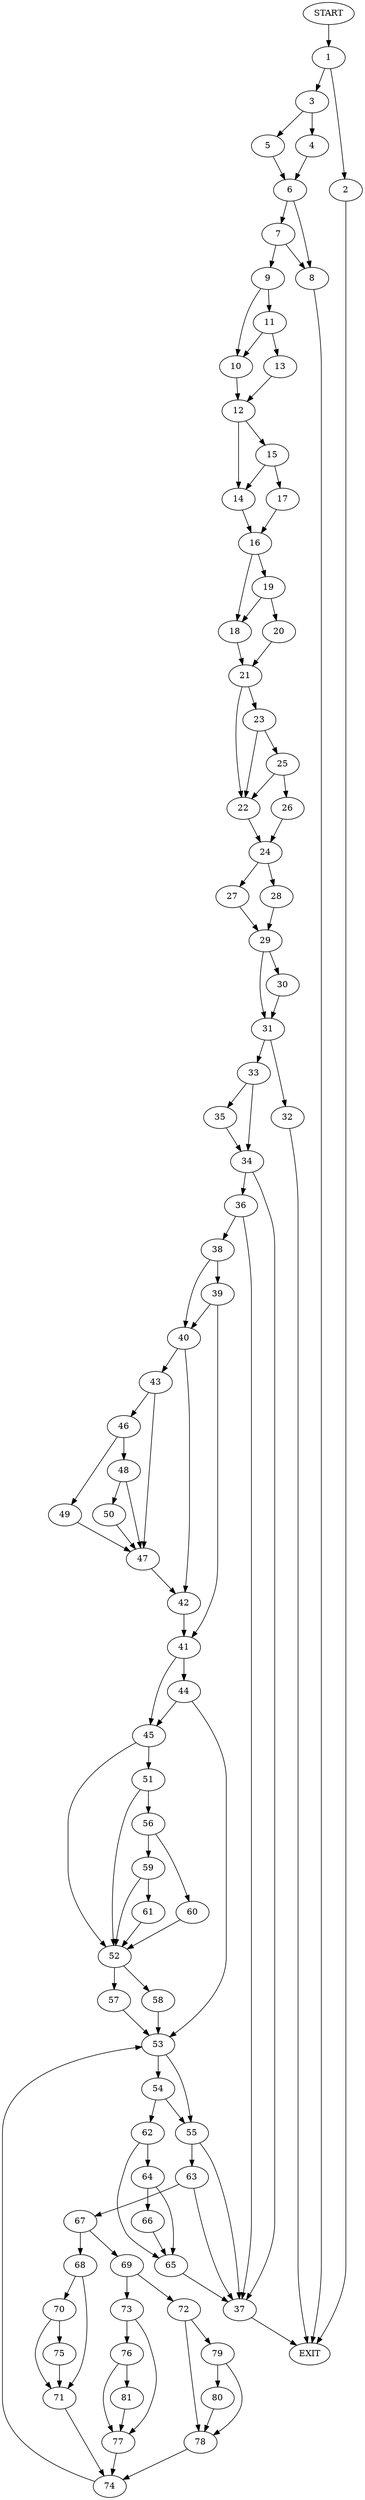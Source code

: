 digraph {
0 [label="START"]
82 [label="EXIT"]
0 -> 1
1 -> 2
1 -> 3
2 -> 82
3 -> 4
3 -> 5
4 -> 6
5 -> 6
6 -> 7
6 -> 8
8 -> 82
7 -> 9
7 -> 8
9 -> 10
9 -> 11
10 -> 12
11 -> 10
11 -> 13
13 -> 12
12 -> 14
12 -> 15
14 -> 16
15 -> 17
15 -> 14
17 -> 16
16 -> 18
16 -> 19
19 -> 20
19 -> 18
18 -> 21
20 -> 21
21 -> 22
21 -> 23
22 -> 24
23 -> 22
23 -> 25
25 -> 22
25 -> 26
26 -> 24
24 -> 27
24 -> 28
27 -> 29
28 -> 29
29 -> 30
29 -> 31
31 -> 32
31 -> 33
30 -> 31
33 -> 34
33 -> 35
32 -> 82
34 -> 36
34 -> 37
35 -> 34
36 -> 38
36 -> 37
37 -> 82
38 -> 39
38 -> 40
39 -> 41
39 -> 40
40 -> 42
40 -> 43
41 -> 44
41 -> 45
42 -> 41
43 -> 46
43 -> 47
47 -> 42
46 -> 48
46 -> 49
49 -> 47
48 -> 47
48 -> 50
50 -> 47
45 -> 51
45 -> 52
44 -> 45
44 -> 53
53 -> 54
53 -> 55
51 -> 56
51 -> 52
52 -> 57
52 -> 58
56 -> 59
56 -> 60
60 -> 52
59 -> 52
59 -> 61
61 -> 52
57 -> 53
58 -> 53
54 -> 62
54 -> 55
55 -> 63
55 -> 37
62 -> 64
62 -> 65
65 -> 37
64 -> 65
64 -> 66
66 -> 65
63 -> 67
63 -> 37
67 -> 68
67 -> 69
68 -> 70
68 -> 71
69 -> 72
69 -> 73
71 -> 74
70 -> 71
70 -> 75
75 -> 71
74 -> 53
73 -> 76
73 -> 77
72 -> 78
72 -> 79
78 -> 74
79 -> 80
79 -> 78
80 -> 78
77 -> 74
76 -> 81
76 -> 77
81 -> 77
}
